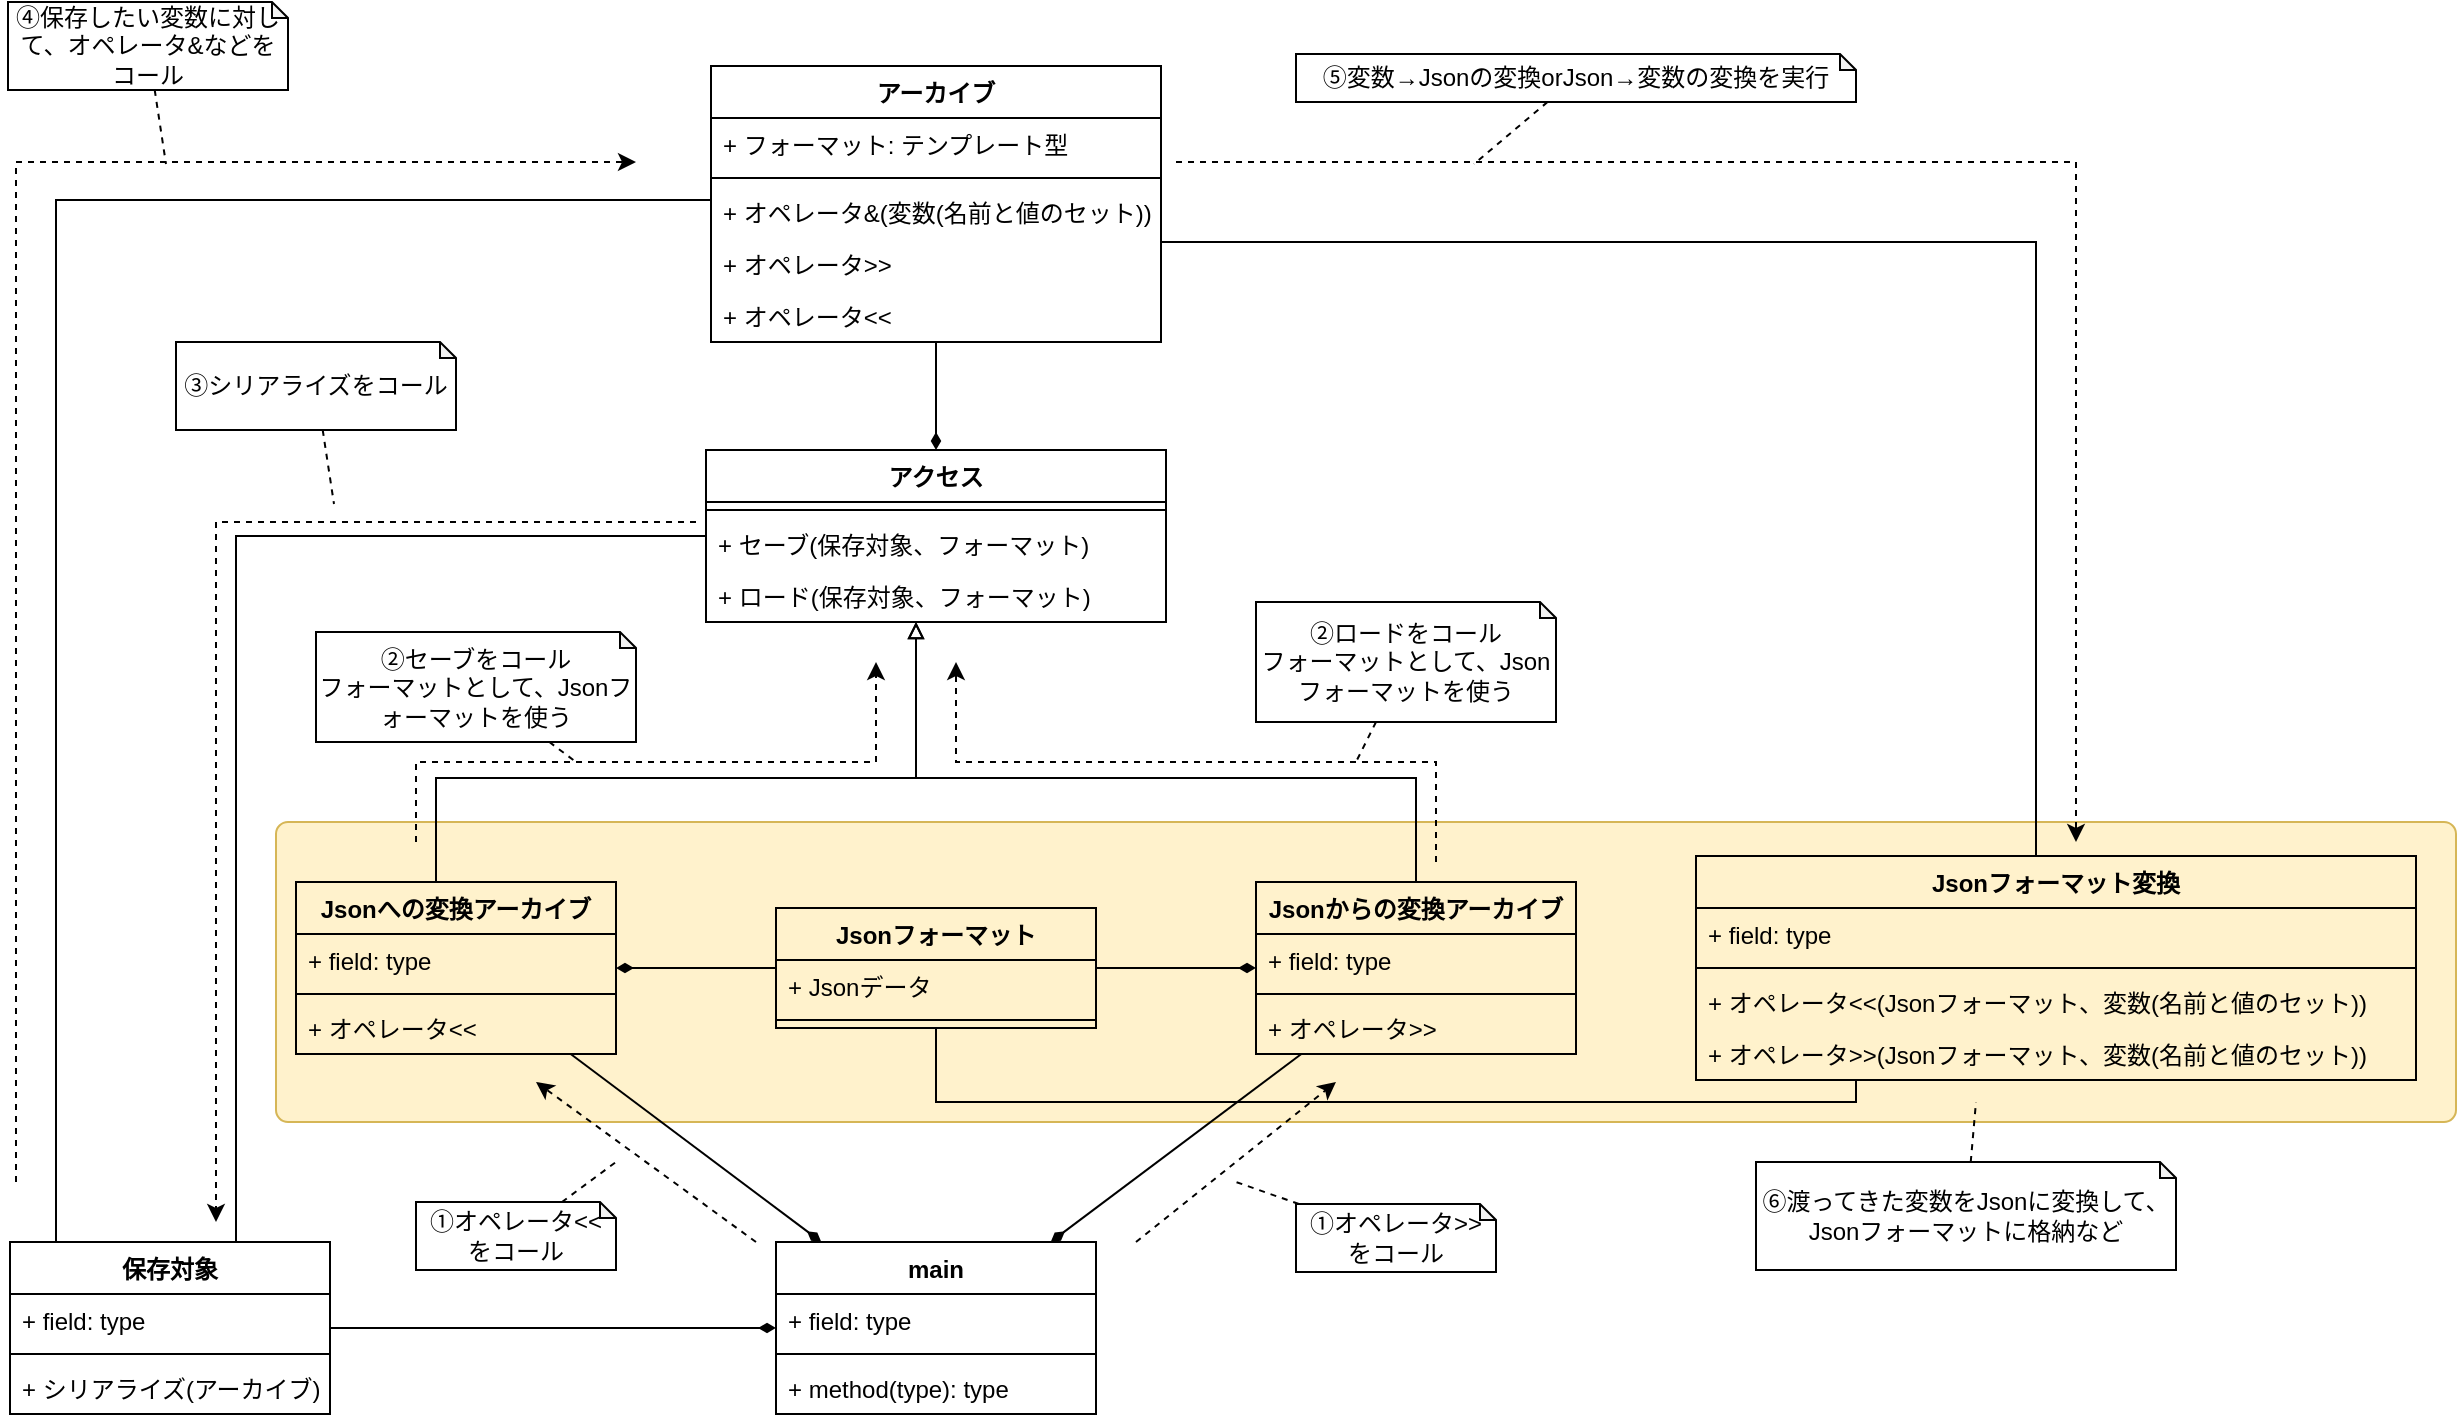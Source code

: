 <mxfile version="15.7.3" type="device"><diagram id="-DjvQUMIrtWv4CzY2RnH" name="ページ1"><mxGraphModel dx="2401" dy="2046" grid="1" gridSize="10" guides="1" tooltips="1" connect="1" arrows="1" fold="1" page="1" pageScale="1" pageWidth="827" pageHeight="1169" math="0" shadow="0"><root><mxCell id="0"/><mxCell id="1" parent="0"/><mxCell id="r1HNZrOTrdue_ta3QMDY-88" value="" style="rounded=1;whiteSpace=wrap;html=1;fillColor=#fff2cc;strokeColor=#d6b656;arcSize=4;" parent="1" vertex="1"><mxGeometry x="-280" y="360" width="1090" height="150" as="geometry"/></mxCell><mxCell id="r1HNZrOTrdue_ta3QMDY-22" style="edgeStyle=orthogonalEdgeStyle;rounded=0;orthogonalLoop=1;jettySize=auto;html=1;endArrow=block;endFill=0;" parent="1" source="r1HNZrOTrdue_ta3QMDY-6" target="r1HNZrOTrdue_ta3QMDY-14" edge="1"><mxGeometry relative="1" as="geometry"><Array as="points"><mxPoint x="-200" y="338"/><mxPoint x="40" y="338"/></Array></mxGeometry></mxCell><mxCell id="r1HNZrOTrdue_ta3QMDY-33" style="edgeStyle=none;rounded=0;orthogonalLoop=1;jettySize=auto;html=1;endArrow=none;endFill=0;startArrow=diamondThin;startFill=1;" parent="1" source="r1HNZrOTrdue_ta3QMDY-6" target="r1HNZrOTrdue_ta3QMDY-10" edge="1"><mxGeometry relative="1" as="geometry"/></mxCell><mxCell id="r1HNZrOTrdue_ta3QMDY-43" style="edgeStyle=none;rounded=0;orthogonalLoop=1;jettySize=auto;html=1;startArrow=none;startFill=0;endArrow=diamondThin;endFill=1;" parent="1" source="r1HNZrOTrdue_ta3QMDY-6" target="r1HNZrOTrdue_ta3QMDY-38" edge="1"><mxGeometry relative="1" as="geometry"/></mxCell><mxCell id="r1HNZrOTrdue_ta3QMDY-6" value="Jsonへの変換アーカイブ" style="swimlane;fontStyle=1;align=center;verticalAlign=top;childLayout=stackLayout;horizontal=1;startSize=26;horizontalStack=0;resizeParent=1;resizeParentMax=0;resizeLast=0;collapsible=1;marginBottom=0;fillColor=none;" parent="1" vertex="1"><mxGeometry x="-270" y="390" width="160" height="86" as="geometry"/></mxCell><mxCell id="r1HNZrOTrdue_ta3QMDY-7" value="+ field: type" style="text;strokeColor=none;fillColor=none;align=left;verticalAlign=top;spacingLeft=4;spacingRight=4;overflow=hidden;rotatable=0;points=[[0,0.5],[1,0.5]];portConstraint=eastwest;" parent="r1HNZrOTrdue_ta3QMDY-6" vertex="1"><mxGeometry y="26" width="160" height="26" as="geometry"/></mxCell><mxCell id="r1HNZrOTrdue_ta3QMDY-8" value="" style="line;strokeWidth=1;fillColor=none;align=left;verticalAlign=middle;spacingTop=-1;spacingLeft=3;spacingRight=3;rotatable=0;labelPosition=right;points=[];portConstraint=eastwest;" parent="r1HNZrOTrdue_ta3QMDY-6" vertex="1"><mxGeometry y="52" width="160" height="8" as="geometry"/></mxCell><mxCell id="r1HNZrOTrdue_ta3QMDY-9" value="+ オペレータ&lt;&lt;" style="text;strokeColor=none;fillColor=none;align=left;verticalAlign=top;spacingLeft=4;spacingRight=4;overflow=hidden;rotatable=0;points=[[0,0.5],[1,0.5]];portConstraint=eastwest;" parent="r1HNZrOTrdue_ta3QMDY-6" vertex="1"><mxGeometry y="60" width="160" height="26" as="geometry"/></mxCell><mxCell id="r1HNZrOTrdue_ta3QMDY-87" style="edgeStyle=orthogonalEdgeStyle;rounded=0;orthogonalLoop=1;jettySize=auto;html=1;startArrow=none;startFill=0;endArrow=none;endFill=0;" parent="1" source="r1HNZrOTrdue_ta3QMDY-10" target="r1HNZrOTrdue_ta3QMDY-71" edge="1"><mxGeometry relative="1" as="geometry"><Array as="points"><mxPoint x="50" y="500"/><mxPoint x="510" y="500"/></Array></mxGeometry></mxCell><mxCell id="r1HNZrOTrdue_ta3QMDY-10" value="Jsonフォーマット" style="swimlane;fontStyle=1;align=center;verticalAlign=top;childLayout=stackLayout;horizontal=1;startSize=26;horizontalStack=0;resizeParent=1;resizeParentMax=0;resizeLast=0;collapsible=1;marginBottom=0;fillColor=none;" parent="1" vertex="1"><mxGeometry x="-30" y="403" width="160" height="60" as="geometry"/></mxCell><mxCell id="r1HNZrOTrdue_ta3QMDY-11" value="+ Jsonデータ" style="text;strokeColor=none;fillColor=none;align=left;verticalAlign=top;spacingLeft=4;spacingRight=4;overflow=hidden;rotatable=0;points=[[0,0.5],[1,0.5]];portConstraint=eastwest;" parent="r1HNZrOTrdue_ta3QMDY-10" vertex="1"><mxGeometry y="26" width="160" height="26" as="geometry"/></mxCell><mxCell id="r1HNZrOTrdue_ta3QMDY-12" value="" style="line;strokeWidth=1;fillColor=none;align=left;verticalAlign=middle;spacingTop=-1;spacingLeft=3;spacingRight=3;rotatable=0;labelPosition=right;points=[];portConstraint=eastwest;" parent="r1HNZrOTrdue_ta3QMDY-10" vertex="1"><mxGeometry y="52" width="160" height="8" as="geometry"/></mxCell><mxCell id="r1HNZrOTrdue_ta3QMDY-45" style="edgeStyle=orthogonalEdgeStyle;rounded=0;orthogonalLoop=1;jettySize=auto;html=1;startArrow=none;startFill=0;endArrow=none;endFill=0;" parent="1" source="r1HNZrOTrdue_ta3QMDY-14" target="r1HNZrOTrdue_ta3QMDY-34" edge="1"><mxGeometry relative="1" as="geometry"><Array as="points"><mxPoint x="-300" y="217"/></Array></mxGeometry></mxCell><mxCell id="r1HNZrOTrdue_ta3QMDY-14" value="アクセス" style="swimlane;fontStyle=1;align=center;verticalAlign=top;childLayout=stackLayout;horizontal=1;startSize=26;horizontalStack=0;resizeParent=1;resizeParentMax=0;resizeLast=0;collapsible=1;marginBottom=0;fillColor=none;" parent="1" vertex="1"><mxGeometry x="-65" y="174" width="230" height="86" as="geometry"/></mxCell><mxCell id="r1HNZrOTrdue_ta3QMDY-16" value="" style="line;strokeWidth=1;fillColor=none;align=left;verticalAlign=middle;spacingTop=-1;spacingLeft=3;spacingRight=3;rotatable=0;labelPosition=right;points=[];portConstraint=eastwest;" parent="r1HNZrOTrdue_ta3QMDY-14" vertex="1"><mxGeometry y="26" width="230" height="8" as="geometry"/></mxCell><mxCell id="r1HNZrOTrdue_ta3QMDY-17" value="+ セーブ(保存対象、フォーマット)" style="text;strokeColor=none;fillColor=none;align=left;verticalAlign=top;spacingLeft=4;spacingRight=4;overflow=hidden;rotatable=0;points=[[0,0.5],[1,0.5]];portConstraint=eastwest;" parent="r1HNZrOTrdue_ta3QMDY-14" vertex="1"><mxGeometry y="34" width="230" height="26" as="geometry"/></mxCell><mxCell id="r1HNZrOTrdue_ta3QMDY-24" value="+ ロード(保存対象、フォーマット)" style="text;strokeColor=none;fillColor=none;align=left;verticalAlign=top;spacingLeft=4;spacingRight=4;overflow=hidden;rotatable=0;points=[[0,0.5],[1,0.5]];portConstraint=eastwest;" parent="r1HNZrOTrdue_ta3QMDY-14" vertex="1"><mxGeometry y="60" width="230" height="26" as="geometry"/></mxCell><mxCell id="r1HNZrOTrdue_ta3QMDY-23" style="edgeStyle=orthogonalEdgeStyle;rounded=0;orthogonalLoop=1;jettySize=auto;html=1;endArrow=block;endFill=0;" parent="1" source="r1HNZrOTrdue_ta3QMDY-18" target="r1HNZrOTrdue_ta3QMDY-14" edge="1"><mxGeometry relative="1" as="geometry"><Array as="points"><mxPoint x="290" y="338"/><mxPoint x="40" y="338"/></Array></mxGeometry></mxCell><mxCell id="r1HNZrOTrdue_ta3QMDY-32" style="edgeStyle=none;rounded=0;orthogonalLoop=1;jettySize=auto;html=1;endArrow=none;endFill=0;startArrow=diamondThin;startFill=1;" parent="1" source="r1HNZrOTrdue_ta3QMDY-18" target="r1HNZrOTrdue_ta3QMDY-10" edge="1"><mxGeometry relative="1" as="geometry"/></mxCell><mxCell id="r1HNZrOTrdue_ta3QMDY-44" style="edgeStyle=none;rounded=0;orthogonalLoop=1;jettySize=auto;html=1;startArrow=none;startFill=0;endArrow=diamondThin;endFill=1;" parent="1" source="r1HNZrOTrdue_ta3QMDY-18" target="r1HNZrOTrdue_ta3QMDY-38" edge="1"><mxGeometry relative="1" as="geometry"/></mxCell><mxCell id="r1HNZrOTrdue_ta3QMDY-18" value="Jsonからの変換アーカイブ" style="swimlane;fontStyle=1;align=center;verticalAlign=top;childLayout=stackLayout;horizontal=1;startSize=26;horizontalStack=0;resizeParent=1;resizeParentMax=0;resizeLast=0;collapsible=1;marginBottom=0;fillColor=none;" parent="1" vertex="1"><mxGeometry x="210" y="390" width="160" height="86" as="geometry"/></mxCell><mxCell id="r1HNZrOTrdue_ta3QMDY-19" value="+ field: type" style="text;strokeColor=none;fillColor=none;align=left;verticalAlign=top;spacingLeft=4;spacingRight=4;overflow=hidden;rotatable=0;points=[[0,0.5],[1,0.5]];portConstraint=eastwest;" parent="r1HNZrOTrdue_ta3QMDY-18" vertex="1"><mxGeometry y="26" width="160" height="26" as="geometry"/></mxCell><mxCell id="r1HNZrOTrdue_ta3QMDY-20" value="" style="line;strokeWidth=1;fillColor=none;align=left;verticalAlign=middle;spacingTop=-1;spacingLeft=3;spacingRight=3;rotatable=0;labelPosition=right;points=[];portConstraint=eastwest;" parent="r1HNZrOTrdue_ta3QMDY-18" vertex="1"><mxGeometry y="52" width="160" height="8" as="geometry"/></mxCell><mxCell id="r1HNZrOTrdue_ta3QMDY-21" value="+ オペレータ&gt;&gt;" style="text;strokeColor=none;fillColor=none;align=left;verticalAlign=top;spacingLeft=4;spacingRight=4;overflow=hidden;rotatable=0;points=[[0,0.5],[1,0.5]];portConstraint=eastwest;" parent="r1HNZrOTrdue_ta3QMDY-18" vertex="1"><mxGeometry y="60" width="160" height="26" as="geometry"/></mxCell><mxCell id="r1HNZrOTrdue_ta3QMDY-26" value="" style="edgeStyle=elbowEdgeStyle;elbow=vertical;endArrow=classic;html=1;rounded=0;dashed=1;" parent="1" edge="1"><mxGeometry width="50" height="50" relative="1" as="geometry"><mxPoint x="-210" y="370" as="sourcePoint"/><mxPoint x="20" y="280" as="targetPoint"/><Array as="points"><mxPoint x="20" y="330"/></Array></mxGeometry></mxCell><mxCell id="r1HNZrOTrdue_ta3QMDY-27" value="" style="edgeStyle=elbowEdgeStyle;elbow=vertical;endArrow=classic;html=1;rounded=0;dashed=1;" parent="1" edge="1"><mxGeometry width="50" height="50" relative="1" as="geometry"><mxPoint x="300" y="380" as="sourcePoint"/><mxPoint x="60" y="280" as="targetPoint"/><Array as="points"><mxPoint x="170" y="330"/></Array></mxGeometry></mxCell><mxCell id="r1HNZrOTrdue_ta3QMDY-29" style="rounded=0;orthogonalLoop=1;jettySize=auto;html=1;endArrow=none;endFill=0;dashed=1;" parent="1" source="r1HNZrOTrdue_ta3QMDY-28" edge="1"><mxGeometry relative="1" as="geometry"><mxPoint x="-130" y="330" as="targetPoint"/></mxGeometry></mxCell><mxCell id="r1HNZrOTrdue_ta3QMDY-28" value="②セーブをコール&lt;br&gt;フォーマットとして、Jsonフォーマットを使う" style="shape=note;whiteSpace=wrap;html=1;backgroundOutline=1;darkOpacity=0.05;size=8;" parent="1" vertex="1"><mxGeometry x="-260" y="265" width="160" height="55" as="geometry"/></mxCell><mxCell id="r1HNZrOTrdue_ta3QMDY-30" style="rounded=0;orthogonalLoop=1;jettySize=auto;html=1;endArrow=none;endFill=0;dashed=1;" parent="1" source="r1HNZrOTrdue_ta3QMDY-31" edge="1"><mxGeometry relative="1" as="geometry"><mxPoint x="260" y="330" as="targetPoint"/></mxGeometry></mxCell><mxCell id="r1HNZrOTrdue_ta3QMDY-31" value="②ロードをコール&lt;br&gt;フォーマットとして、Jsonフォーマットを使う" style="shape=note;whiteSpace=wrap;html=1;backgroundOutline=1;darkOpacity=0.05;size=8;" parent="1" vertex="1"><mxGeometry x="210" y="250" width="150" height="60" as="geometry"/></mxCell><mxCell id="r1HNZrOTrdue_ta3QMDY-58" style="edgeStyle=orthogonalEdgeStyle;rounded=0;orthogonalLoop=1;jettySize=auto;html=1;startArrow=none;startFill=0;endArrow=diamondThin;endFill=1;" parent="1" source="r1HNZrOTrdue_ta3QMDY-2" target="r1HNZrOTrdue_ta3QMDY-14" edge="1"><mxGeometry relative="1" as="geometry"/></mxCell><mxCell id="r1HNZrOTrdue_ta3QMDY-77" style="edgeStyle=orthogonalEdgeStyle;rounded=0;orthogonalLoop=1;jettySize=auto;html=1;startArrow=none;startFill=0;endArrow=none;endFill=0;" parent="1" source="r1HNZrOTrdue_ta3QMDY-2" target="r1HNZrOTrdue_ta3QMDY-71" edge="1"><mxGeometry relative="1" as="geometry"><Array as="points"><mxPoint x="600" y="70"/></Array></mxGeometry></mxCell><mxCell id="r1HNZrOTrdue_ta3QMDY-2" value="アーカイブ" style="swimlane;fontStyle=1;align=center;verticalAlign=top;childLayout=stackLayout;horizontal=1;startSize=26;horizontalStack=0;resizeParent=1;resizeParentMax=0;resizeLast=0;collapsible=1;marginBottom=0;fillColor=none;" parent="1" vertex="1"><mxGeometry x="-62.5" y="-18" width="225" height="138" as="geometry"/></mxCell><mxCell id="r1HNZrOTrdue_ta3QMDY-3" value="+ フォーマット: テンプレート型" style="text;strokeColor=none;fillColor=none;align=left;verticalAlign=top;spacingLeft=4;spacingRight=4;overflow=hidden;rotatable=0;points=[[0,0.5],[1,0.5]];portConstraint=eastwest;" parent="r1HNZrOTrdue_ta3QMDY-2" vertex="1"><mxGeometry y="26" width="225" height="26" as="geometry"/></mxCell><mxCell id="r1HNZrOTrdue_ta3QMDY-4" value="" style="line;strokeWidth=1;fillColor=none;align=left;verticalAlign=middle;spacingTop=-1;spacingLeft=3;spacingRight=3;rotatable=0;labelPosition=right;points=[];portConstraint=eastwest;" parent="r1HNZrOTrdue_ta3QMDY-2" vertex="1"><mxGeometry y="52" width="225" height="8" as="geometry"/></mxCell><mxCell id="r1HNZrOTrdue_ta3QMDY-5" value="+ オペレータ&amp;(変数(名前と値のセット))" style="text;strokeColor=none;fillColor=none;align=left;verticalAlign=top;spacingLeft=4;spacingRight=4;overflow=hidden;rotatable=0;points=[[0,0.5],[1,0.5]];portConstraint=eastwest;" parent="r1HNZrOTrdue_ta3QMDY-2" vertex="1"><mxGeometry y="60" width="225" height="26" as="geometry"/></mxCell><mxCell id="r1HNZrOTrdue_ta3QMDY-59" value="+ オペレータ&gt;&gt;" style="text;strokeColor=none;fillColor=none;align=left;verticalAlign=top;spacingLeft=4;spacingRight=4;overflow=hidden;rotatable=0;points=[[0,0.5],[1,0.5]];portConstraint=eastwest;" parent="r1HNZrOTrdue_ta3QMDY-2" vertex="1"><mxGeometry y="86" width="225" height="26" as="geometry"/></mxCell><mxCell id="r1HNZrOTrdue_ta3QMDY-60" value="+ オペレータ&lt;&lt;" style="text;strokeColor=none;fillColor=none;align=left;verticalAlign=top;spacingLeft=4;spacingRight=4;overflow=hidden;rotatable=0;points=[[0,0.5],[1,0.5]];portConstraint=eastwest;" parent="r1HNZrOTrdue_ta3QMDY-2" vertex="1"><mxGeometry y="112" width="225" height="26" as="geometry"/></mxCell><mxCell id="r1HNZrOTrdue_ta3QMDY-42" style="edgeStyle=none;rounded=0;orthogonalLoop=1;jettySize=auto;html=1;startArrow=none;startFill=0;endArrow=diamondThin;endFill=1;" parent="1" source="r1HNZrOTrdue_ta3QMDY-34" target="r1HNZrOTrdue_ta3QMDY-38" edge="1"><mxGeometry relative="1" as="geometry"/></mxCell><mxCell id="r1HNZrOTrdue_ta3QMDY-34" value="保存対象" style="swimlane;fontStyle=1;align=center;verticalAlign=top;childLayout=stackLayout;horizontal=1;startSize=26;horizontalStack=0;resizeParent=1;resizeParentMax=0;resizeLast=0;collapsible=1;marginBottom=0;fillColor=none;" parent="1" vertex="1"><mxGeometry x="-413" y="570" width="160" height="86" as="geometry"/></mxCell><mxCell id="r1HNZrOTrdue_ta3QMDY-35" value="+ field: type" style="text;strokeColor=none;fillColor=none;align=left;verticalAlign=top;spacingLeft=4;spacingRight=4;overflow=hidden;rotatable=0;points=[[0,0.5],[1,0.5]];portConstraint=eastwest;" parent="r1HNZrOTrdue_ta3QMDY-34" vertex="1"><mxGeometry y="26" width="160" height="26" as="geometry"/></mxCell><mxCell id="r1HNZrOTrdue_ta3QMDY-36" value="" style="line;strokeWidth=1;fillColor=none;align=left;verticalAlign=middle;spacingTop=-1;spacingLeft=3;spacingRight=3;rotatable=0;labelPosition=right;points=[];portConstraint=eastwest;" parent="r1HNZrOTrdue_ta3QMDY-34" vertex="1"><mxGeometry y="52" width="160" height="8" as="geometry"/></mxCell><mxCell id="r1HNZrOTrdue_ta3QMDY-37" value="+ シリアライズ(アーカイブ)" style="text;strokeColor=none;fillColor=none;align=left;verticalAlign=top;spacingLeft=4;spacingRight=4;overflow=hidden;rotatable=0;points=[[0,0.5],[1,0.5]];portConstraint=eastwest;" parent="r1HNZrOTrdue_ta3QMDY-34" vertex="1"><mxGeometry y="60" width="160" height="26" as="geometry"/></mxCell><mxCell id="r1HNZrOTrdue_ta3QMDY-38" value="main" style="swimlane;fontStyle=1;align=center;verticalAlign=top;childLayout=stackLayout;horizontal=1;startSize=26;horizontalStack=0;resizeParent=1;resizeParentMax=0;resizeLast=0;collapsible=1;marginBottom=0;fillColor=none;" parent="1" vertex="1"><mxGeometry x="-30" y="570" width="160" height="86" as="geometry"/></mxCell><mxCell id="r1HNZrOTrdue_ta3QMDY-39" value="+ field: type" style="text;strokeColor=none;fillColor=none;align=left;verticalAlign=top;spacingLeft=4;spacingRight=4;overflow=hidden;rotatable=0;points=[[0,0.5],[1,0.5]];portConstraint=eastwest;" parent="r1HNZrOTrdue_ta3QMDY-38" vertex="1"><mxGeometry y="26" width="160" height="26" as="geometry"/></mxCell><mxCell id="r1HNZrOTrdue_ta3QMDY-40" value="" style="line;strokeWidth=1;fillColor=none;align=left;verticalAlign=middle;spacingTop=-1;spacingLeft=3;spacingRight=3;rotatable=0;labelPosition=right;points=[];portConstraint=eastwest;" parent="r1HNZrOTrdue_ta3QMDY-38" vertex="1"><mxGeometry y="52" width="160" height="8" as="geometry"/></mxCell><mxCell id="r1HNZrOTrdue_ta3QMDY-41" value="+ method(type): type" style="text;strokeColor=none;fillColor=none;align=left;verticalAlign=top;spacingLeft=4;spacingRight=4;overflow=hidden;rotatable=0;points=[[0,0.5],[1,0.5]];portConstraint=eastwest;" parent="r1HNZrOTrdue_ta3QMDY-38" vertex="1"><mxGeometry y="60" width="160" height="26" as="geometry"/></mxCell><mxCell id="r1HNZrOTrdue_ta3QMDY-46" style="rounded=0;orthogonalLoop=1;jettySize=auto;html=1;endArrow=none;endFill=0;dashed=1;" parent="1" source="r1HNZrOTrdue_ta3QMDY-47" edge="1"><mxGeometry relative="1" as="geometry"><mxPoint x="-251" y="201" as="targetPoint"/></mxGeometry></mxCell><mxCell id="r1HNZrOTrdue_ta3QMDY-47" value="③シリアライズをコール" style="shape=note;whiteSpace=wrap;html=1;backgroundOutline=1;darkOpacity=0.05;size=8;" parent="1" vertex="1"><mxGeometry x="-330" y="120" width="140" height="44" as="geometry"/></mxCell><mxCell id="r1HNZrOTrdue_ta3QMDY-51" value="" style="endArrow=classic;html=1;rounded=0;dashed=1;" parent="1" edge="1"><mxGeometry width="50" height="50" relative="1" as="geometry"><mxPoint x="150" y="570" as="sourcePoint"/><mxPoint x="250" y="490" as="targetPoint"/></mxGeometry></mxCell><mxCell id="r1HNZrOTrdue_ta3QMDY-52" style="rounded=0;orthogonalLoop=1;jettySize=auto;html=1;endArrow=none;endFill=0;dashed=1;" parent="1" source="r1HNZrOTrdue_ta3QMDY-53" edge="1"><mxGeometry relative="1" as="geometry"><mxPoint x="200" y="540" as="targetPoint"/></mxGeometry></mxCell><mxCell id="r1HNZrOTrdue_ta3QMDY-53" value="①オペレータ&amp;gt;&amp;gt;&lt;br&gt;をコール" style="shape=note;whiteSpace=wrap;html=1;backgroundOutline=1;darkOpacity=0.05;size=8;" parent="1" vertex="1"><mxGeometry x="230" y="551" width="100" height="34" as="geometry"/></mxCell><mxCell id="r1HNZrOTrdue_ta3QMDY-54" value="" style="endArrow=classic;html=1;rounded=0;dashed=1;" parent="1" edge="1"><mxGeometry width="50" height="50" relative="1" as="geometry"><mxPoint x="-40" y="570" as="sourcePoint"/><mxPoint x="-150" y="490" as="targetPoint"/></mxGeometry></mxCell><mxCell id="r1HNZrOTrdue_ta3QMDY-55" style="rounded=0;orthogonalLoop=1;jettySize=auto;html=1;endArrow=none;endFill=0;dashed=1;" parent="1" source="r1HNZrOTrdue_ta3QMDY-56" edge="1"><mxGeometry relative="1" as="geometry"><mxPoint x="-110" y="530" as="targetPoint"/></mxGeometry></mxCell><mxCell id="r1HNZrOTrdue_ta3QMDY-56" value="①オペレータ&amp;lt;&amp;lt;&lt;br&gt;をコール" style="shape=note;whiteSpace=wrap;html=1;backgroundOutline=1;darkOpacity=0.05;size=8;" parent="1" vertex="1"><mxGeometry x="-210" y="550" width="100" height="34" as="geometry"/></mxCell><mxCell id="r1HNZrOTrdue_ta3QMDY-57" value="" style="edgeStyle=segmentEdgeStyle;endArrow=classic;html=1;rounded=0;dashed=1;" parent="1" edge="1"><mxGeometry width="50" height="50" relative="1" as="geometry"><mxPoint x="-70" y="210" as="sourcePoint"/><mxPoint x="-310" y="560" as="targetPoint"/></mxGeometry></mxCell><mxCell id="r1HNZrOTrdue_ta3QMDY-61" style="edgeStyle=orthogonalEdgeStyle;rounded=0;orthogonalLoop=1;jettySize=auto;html=1;startArrow=none;startFill=0;endArrow=none;endFill=0;" parent="1" source="r1HNZrOTrdue_ta3QMDY-2" target="r1HNZrOTrdue_ta3QMDY-34" edge="1"><mxGeometry relative="1" as="geometry"><mxPoint x="-55" y="227" as="sourcePoint"/><mxPoint x="-322.941" y="580" as="targetPoint"/><Array as="points"><mxPoint x="-390" y="49"/></Array></mxGeometry></mxCell><mxCell id="r1HNZrOTrdue_ta3QMDY-62" value="" style="edgeStyle=segmentEdgeStyle;endArrow=classic;html=1;rounded=0;dashed=1;" parent="1" edge="1"><mxGeometry width="50" height="50" relative="1" as="geometry"><mxPoint x="-410" y="540" as="sourcePoint"/><mxPoint x="-100" y="30" as="targetPoint"/><Array as="points"><mxPoint x="-410" y="30"/></Array></mxGeometry></mxCell><mxCell id="r1HNZrOTrdue_ta3QMDY-63" style="rounded=0;orthogonalLoop=1;jettySize=auto;html=1;endArrow=none;endFill=0;dashed=1;" parent="1" source="r1HNZrOTrdue_ta3QMDY-64" edge="1"><mxGeometry relative="1" as="geometry"><mxPoint x="-335" y="31" as="targetPoint"/></mxGeometry></mxCell><mxCell id="r1HNZrOTrdue_ta3QMDY-64" value="④保存したい変数に対して、オペレータ&amp;amp;などをコール" style="shape=note;whiteSpace=wrap;html=1;backgroundOutline=1;darkOpacity=0.05;size=8;" parent="1" vertex="1"><mxGeometry x="-414" y="-50" width="140" height="44" as="geometry"/></mxCell><mxCell id="r1HNZrOTrdue_ta3QMDY-71" value="Jsonフォーマット変換" style="swimlane;fontStyle=1;align=center;verticalAlign=top;childLayout=stackLayout;horizontal=1;startSize=26;horizontalStack=0;resizeParent=1;resizeParentMax=0;resizeLast=0;collapsible=1;marginBottom=0;fillColor=none;" parent="1" vertex="1"><mxGeometry x="430" y="377" width="360" height="112" as="geometry"/></mxCell><mxCell id="r1HNZrOTrdue_ta3QMDY-72" value="+ field: type" style="text;strokeColor=none;fillColor=none;align=left;verticalAlign=top;spacingLeft=4;spacingRight=4;overflow=hidden;rotatable=0;points=[[0,0.5],[1,0.5]];portConstraint=eastwest;" parent="r1HNZrOTrdue_ta3QMDY-71" vertex="1"><mxGeometry y="26" width="360" height="26" as="geometry"/></mxCell><mxCell id="r1HNZrOTrdue_ta3QMDY-73" value="" style="line;strokeWidth=1;fillColor=none;align=left;verticalAlign=middle;spacingTop=-1;spacingLeft=3;spacingRight=3;rotatable=0;labelPosition=right;points=[];portConstraint=eastwest;" parent="r1HNZrOTrdue_ta3QMDY-71" vertex="1"><mxGeometry y="52" width="360" height="8" as="geometry"/></mxCell><mxCell id="r1HNZrOTrdue_ta3QMDY-78" value="+ オペレータ&lt;&lt;(Jsonフォーマット、変数(名前と値のセット))" style="text;strokeColor=none;fillColor=none;align=left;verticalAlign=top;spacingLeft=4;spacingRight=4;overflow=hidden;rotatable=0;points=[[0,0.5],[1,0.5]];portConstraint=eastwest;" parent="r1HNZrOTrdue_ta3QMDY-71" vertex="1"><mxGeometry y="60" width="360" height="26" as="geometry"/></mxCell><mxCell id="r1HNZrOTrdue_ta3QMDY-79" value="+ オペレータ&gt;&gt;(Jsonフォーマット、変数(名前と値のセット))" style="text;strokeColor=none;fillColor=none;align=left;verticalAlign=top;spacingLeft=4;spacingRight=4;overflow=hidden;rotatable=0;points=[[0,0.5],[1,0.5]];portConstraint=eastwest;" parent="r1HNZrOTrdue_ta3QMDY-71" vertex="1"><mxGeometry y="86" width="360" height="26" as="geometry"/></mxCell><mxCell id="r1HNZrOTrdue_ta3QMDY-80" value="⑥渡ってきた変数をJsonに変換して、Jsonフォーマットに格納など" style="shape=note;whiteSpace=wrap;html=1;backgroundOutline=1;darkOpacity=0.05;size=8;" parent="1" vertex="1"><mxGeometry x="460" y="530" width="210" height="54" as="geometry"/></mxCell><mxCell id="r1HNZrOTrdue_ta3QMDY-82" style="rounded=0;orthogonalLoop=1;jettySize=auto;html=1;endArrow=none;endFill=0;dashed=1;" parent="1" source="r1HNZrOTrdue_ta3QMDY-80" edge="1"><mxGeometry relative="1" as="geometry"><mxPoint x="570" y="500" as="targetPoint"/><mxPoint x="241.429" y="561.0" as="sourcePoint"/></mxGeometry></mxCell><mxCell id="r1HNZrOTrdue_ta3QMDY-84" value="" style="edgeStyle=segmentEdgeStyle;endArrow=classic;html=1;rounded=0;dashed=1;" parent="1" edge="1"><mxGeometry width="50" height="50" relative="1" as="geometry"><mxPoint x="170" y="30" as="sourcePoint"/><mxPoint x="620" y="370" as="targetPoint"/><Array as="points"><mxPoint x="620" y="30"/></Array></mxGeometry></mxCell><mxCell id="r1HNZrOTrdue_ta3QMDY-85" style="rounded=0;orthogonalLoop=1;jettySize=auto;html=1;endArrow=none;endFill=0;dashed=1;" parent="1" source="r1HNZrOTrdue_ta3QMDY-86" edge="1"><mxGeometry relative="1" as="geometry"><mxPoint x="319" y="31" as="targetPoint"/></mxGeometry></mxCell><mxCell id="r1HNZrOTrdue_ta3QMDY-86" value="⑤変数→Jsonの変換orJson→変数の変換を実行" style="shape=note;whiteSpace=wrap;html=1;backgroundOutline=1;darkOpacity=0.05;size=8;" parent="1" vertex="1"><mxGeometry x="230" y="-24" width="280" height="24" as="geometry"/></mxCell></root></mxGraphModel></diagram></mxfile>